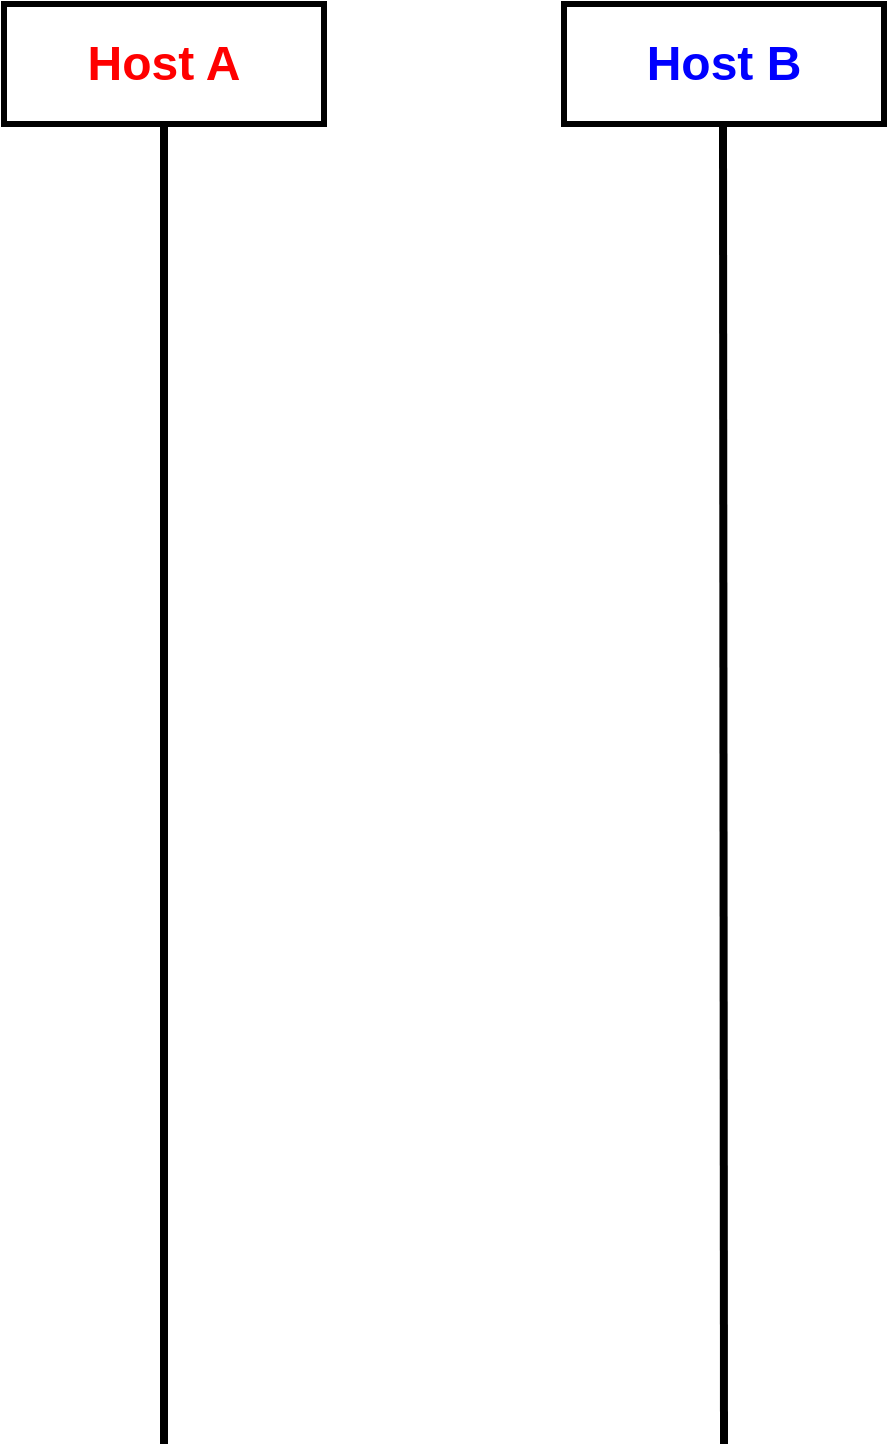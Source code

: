 <mxfile version="26.1.0" pages="9">
  <diagram name="00" id="b7Blpp15JL35rhQGbMmL">
    <mxGraphModel dx="1422" dy="793" grid="1" gridSize="10" guides="1" tooltips="1" connect="1" arrows="1" fold="1" page="1" pageScale="1" pageWidth="850" pageHeight="1100" math="0" shadow="0">
      <root>
        <mxCell id="FKBhkej1qIrzVRkvEmSb-0" />
        <mxCell id="FKBhkej1qIrzVRkvEmSb-1" parent="FKBhkej1qIrzVRkvEmSb-0" />
        <mxCell id="FKBhkej1qIrzVRkvEmSb-2" value="&lt;b style=&quot;color: rgb(255, 0, 0);&quot;&gt;&lt;font style=&quot;font-size: 24px;&quot;&gt;Host A&lt;/font&gt;&lt;/b&gt;" style="rounded=0;whiteSpace=wrap;html=1;strokeWidth=3;" vertex="1" parent="FKBhkej1qIrzVRkvEmSb-1">
          <mxGeometry x="40" y="40" width="160" height="60" as="geometry" />
        </mxCell>
        <mxCell id="FKBhkej1qIrzVRkvEmSb-3" value="&lt;b style=&quot;color: rgb(0, 0, 255);&quot;&gt;&lt;font style=&quot;font-size: 24px;&quot;&gt;Host B&lt;/font&gt;&lt;/b&gt;" style="rounded=0;whiteSpace=wrap;html=1;strokeWidth=3;" vertex="1" parent="FKBhkej1qIrzVRkvEmSb-1">
          <mxGeometry x="320" y="40" width="160" height="60" as="geometry" />
        </mxCell>
        <mxCell id="FKBhkej1qIrzVRkvEmSb-4" value="" style="endArrow=none;html=1;rounded=0;entryX=0.5;entryY=1;entryDx=0;entryDy=0;strokeWidth=4;" edge="1" parent="FKBhkej1qIrzVRkvEmSb-1" target="FKBhkej1qIrzVRkvEmSb-2">
          <mxGeometry width="50" height="50" relative="1" as="geometry">
            <mxPoint x="120" y="760" as="sourcePoint" />
            <mxPoint x="119.5" y="130" as="targetPoint" />
          </mxGeometry>
        </mxCell>
        <mxCell id="FKBhkej1qIrzVRkvEmSb-5" value="" style="endArrow=none;html=1;rounded=0;entryX=0.5;entryY=1;entryDx=0;entryDy=0;strokeWidth=4;" edge="1" parent="FKBhkej1qIrzVRkvEmSb-1">
          <mxGeometry width="50" height="50" relative="1" as="geometry">
            <mxPoint x="400" y="760" as="sourcePoint" />
            <mxPoint x="399.5" y="100" as="targetPoint" />
          </mxGeometry>
        </mxCell>
      </root>
    </mxGraphModel>
  </diagram>
  <diagram name="01" id="D6zu8-K9WmWBDDul8r1h">
    <mxGraphModel dx="1422" dy="793" grid="1" gridSize="10" guides="1" tooltips="1" connect="1" arrows="1" fold="1" page="1" pageScale="1" pageWidth="850" pageHeight="1100" math="0" shadow="0">
      <root>
        <mxCell id="KTInurb4M0lCrr4aZ4Kt-0" />
        <mxCell id="KTInurb4M0lCrr4aZ4Kt-1" parent="KTInurb4M0lCrr4aZ4Kt-0" />
        <mxCell id="KTInurb4M0lCrr4aZ4Kt-2" value="&lt;b style=&quot;color: rgb(255, 0, 0);&quot;&gt;&lt;font style=&quot;font-size: 24px;&quot;&gt;Host A&lt;/font&gt;&lt;/b&gt;" style="rounded=0;whiteSpace=wrap;html=1;strokeWidth=3;" vertex="1" parent="KTInurb4M0lCrr4aZ4Kt-1">
          <mxGeometry x="40" y="40" width="160" height="60" as="geometry" />
        </mxCell>
        <mxCell id="KTInurb4M0lCrr4aZ4Kt-3" value="&lt;b style=&quot;color: rgb(0, 0, 255);&quot;&gt;&lt;font style=&quot;font-size: 24px;&quot;&gt;Host B&lt;/font&gt;&lt;/b&gt;" style="rounded=0;whiteSpace=wrap;html=1;strokeWidth=3;" vertex="1" parent="KTInurb4M0lCrr4aZ4Kt-1">
          <mxGeometry x="320" y="40" width="160" height="60" as="geometry" />
        </mxCell>
        <mxCell id="KTInurb4M0lCrr4aZ4Kt-4" value="" style="endArrow=none;html=1;rounded=0;entryX=0.5;entryY=1;entryDx=0;entryDy=0;strokeWidth=4;" edge="1" parent="KTInurb4M0lCrr4aZ4Kt-1" target="KTInurb4M0lCrr4aZ4Kt-2">
          <mxGeometry width="50" height="50" relative="1" as="geometry">
            <mxPoint x="120" y="760" as="sourcePoint" />
            <mxPoint x="119.5" y="130" as="targetPoint" />
          </mxGeometry>
        </mxCell>
        <mxCell id="KTInurb4M0lCrr4aZ4Kt-5" value="" style="endArrow=none;html=1;rounded=0;entryX=0.5;entryY=1;entryDx=0;entryDy=0;strokeWidth=4;" edge="1" parent="KTInurb4M0lCrr4aZ4Kt-1">
          <mxGeometry width="50" height="50" relative="1" as="geometry">
            <mxPoint x="400" y="760" as="sourcePoint" />
            <mxPoint x="399.5" y="100" as="targetPoint" />
          </mxGeometry>
        </mxCell>
        <mxCell id="KTInurb4M0lCrr4aZ4Kt-6" value="" style="endArrow=classic;html=1;rounded=0;strokeWidth=2;" edge="1" parent="KTInurb4M0lCrr4aZ4Kt-1">
          <mxGeometry width="50" height="50" relative="1" as="geometry">
            <mxPoint x="120" y="140" as="sourcePoint" />
            <mxPoint x="400" y="180" as="targetPoint" />
          </mxGeometry>
        </mxCell>
        <mxCell id="KTInurb4M0lCrr4aZ4Kt-7" value="&lt;font style=&quot;font-size: 14px;&quot;&gt;&lt;b&gt;&lt;font&gt;SYN &lt;/font&gt;&lt;/b&gt;&lt;font&gt;(seq=A)&lt;/font&gt;&lt;font&gt;&lt;br&gt;&lt;/font&gt;&lt;/font&gt;" style="text;html=1;align=center;verticalAlign=middle;whiteSpace=wrap;rounded=0;rotation=8;" vertex="1" parent="KTInurb4M0lCrr4aZ4Kt-1">
          <mxGeometry x="200" y="130" width="140" height="30" as="geometry" />
        </mxCell>
      </root>
    </mxGraphModel>
  </diagram>
  <diagram name="02" id="lu4P0t6Svp-u6hxJzqUU">
    <mxGraphModel dx="1422" dy="793" grid="1" gridSize="10" guides="1" tooltips="1" connect="1" arrows="1" fold="1" page="1" pageScale="1" pageWidth="850" pageHeight="1100" math="0" shadow="0">
      <root>
        <mxCell id="vEB7vDUypUfogQzmT7L4-0" />
        <mxCell id="vEB7vDUypUfogQzmT7L4-1" parent="vEB7vDUypUfogQzmT7L4-0" />
        <mxCell id="vEB7vDUypUfogQzmT7L4-2" value="&lt;b style=&quot;color: rgb(255, 0, 0);&quot;&gt;&lt;font style=&quot;font-size: 24px;&quot;&gt;Host A&lt;/font&gt;&lt;/b&gt;" style="rounded=0;whiteSpace=wrap;html=1;strokeWidth=3;" vertex="1" parent="vEB7vDUypUfogQzmT7L4-1">
          <mxGeometry x="40" y="40" width="160" height="60" as="geometry" />
        </mxCell>
        <mxCell id="vEB7vDUypUfogQzmT7L4-3" value="&lt;b style=&quot;color: rgb(0, 0, 255);&quot;&gt;&lt;font style=&quot;font-size: 24px;&quot;&gt;Host B&lt;/font&gt;&lt;/b&gt;" style="rounded=0;whiteSpace=wrap;html=1;strokeWidth=3;" vertex="1" parent="vEB7vDUypUfogQzmT7L4-1">
          <mxGeometry x="320" y="40" width="160" height="60" as="geometry" />
        </mxCell>
        <mxCell id="vEB7vDUypUfogQzmT7L4-4" value="" style="endArrow=none;html=1;rounded=0;entryX=0.5;entryY=1;entryDx=0;entryDy=0;strokeWidth=4;" edge="1" parent="vEB7vDUypUfogQzmT7L4-1" target="vEB7vDUypUfogQzmT7L4-2">
          <mxGeometry width="50" height="50" relative="1" as="geometry">
            <mxPoint x="120" y="760" as="sourcePoint" />
            <mxPoint x="119.5" y="130" as="targetPoint" />
          </mxGeometry>
        </mxCell>
        <mxCell id="vEB7vDUypUfogQzmT7L4-5" value="" style="endArrow=none;html=1;rounded=0;entryX=0.5;entryY=1;entryDx=0;entryDy=0;strokeWidth=4;" edge="1" parent="vEB7vDUypUfogQzmT7L4-1">
          <mxGeometry width="50" height="50" relative="1" as="geometry">
            <mxPoint x="400" y="760" as="sourcePoint" />
            <mxPoint x="399.5" y="100" as="targetPoint" />
          </mxGeometry>
        </mxCell>
        <mxCell id="vEB7vDUypUfogQzmT7L4-6" value="" style="endArrow=classic;html=1;rounded=0;strokeWidth=2;" edge="1" parent="vEB7vDUypUfogQzmT7L4-1">
          <mxGeometry width="50" height="50" relative="1" as="geometry">
            <mxPoint x="120" y="140" as="sourcePoint" />
            <mxPoint x="400" y="180" as="targetPoint" />
          </mxGeometry>
        </mxCell>
        <mxCell id="vEB7vDUypUfogQzmT7L4-7" value="&lt;font style=&quot;font-size: 14px;&quot;&gt;&lt;b&gt;&lt;font&gt;SYN &lt;/font&gt;&lt;/b&gt;&lt;font&gt;(seq=A)&lt;/font&gt;&lt;font&gt;&lt;br&gt;&lt;/font&gt;&lt;/font&gt;" style="text;html=1;align=center;verticalAlign=middle;whiteSpace=wrap;rounded=0;rotation=8;" vertex="1" parent="vEB7vDUypUfogQzmT7L4-1">
          <mxGeometry x="200" y="130" width="140" height="30" as="geometry" />
        </mxCell>
        <mxCell id="vEB7vDUypUfogQzmT7L4-8" value="" style="endArrow=classic;html=1;rounded=0;strokeWidth=2;" edge="1" parent="vEB7vDUypUfogQzmT7L4-1">
          <mxGeometry width="50" height="50" relative="1" as="geometry">
            <mxPoint x="400" y="220" as="sourcePoint" />
            <mxPoint x="120" y="260" as="targetPoint" />
          </mxGeometry>
        </mxCell>
        <mxCell id="vEB7vDUypUfogQzmT7L4-9" value="&lt;font style=&quot;font-size: 14px;&quot;&gt;&lt;b&gt;&lt;font&gt;SYN, ACK &lt;/font&gt;&lt;/b&gt;&lt;font&gt;(seq=B, ack=(A+1))&lt;/font&gt;&lt;font&gt;&lt;br&gt;&lt;/font&gt;&lt;/font&gt;" style="text;html=1;align=center;verticalAlign=middle;whiteSpace=wrap;rounded=0;rotation=352;" vertex="1" parent="vEB7vDUypUfogQzmT7L4-1">
          <mxGeometry x="130" y="211.39" width="260" height="30" as="geometry" />
        </mxCell>
      </root>
    </mxGraphModel>
  </diagram>
  <diagram name="03" id="vMKU87SEh9xPmxwB9ivT">
    <mxGraphModel dx="1422" dy="793" grid="1" gridSize="10" guides="1" tooltips="1" connect="1" arrows="1" fold="1" page="1" pageScale="1" pageWidth="850" pageHeight="1100" math="0" shadow="0">
      <root>
        <mxCell id="Em6bZQbgdhDfGSCSz6FQ-0" />
        <mxCell id="Em6bZQbgdhDfGSCSz6FQ-1" parent="Em6bZQbgdhDfGSCSz6FQ-0" />
        <mxCell id="Em6bZQbgdhDfGSCSz6FQ-2" value="&lt;b style=&quot;color: rgb(255, 0, 0);&quot;&gt;&lt;font style=&quot;font-size: 24px;&quot;&gt;Host A&lt;/font&gt;&lt;/b&gt;" style="rounded=0;whiteSpace=wrap;html=1;strokeWidth=3;" vertex="1" parent="Em6bZQbgdhDfGSCSz6FQ-1">
          <mxGeometry x="40" y="40" width="160" height="60" as="geometry" />
        </mxCell>
        <mxCell id="Em6bZQbgdhDfGSCSz6FQ-3" value="&lt;b style=&quot;color: rgb(0, 0, 255);&quot;&gt;&lt;font style=&quot;font-size: 24px;&quot;&gt;Host B&lt;/font&gt;&lt;/b&gt;" style="rounded=0;whiteSpace=wrap;html=1;strokeWidth=3;" vertex="1" parent="Em6bZQbgdhDfGSCSz6FQ-1">
          <mxGeometry x="320" y="40" width="160" height="60" as="geometry" />
        </mxCell>
        <mxCell id="Em6bZQbgdhDfGSCSz6FQ-4" value="" style="endArrow=none;html=1;rounded=0;entryX=0.5;entryY=1;entryDx=0;entryDy=0;strokeWidth=4;" edge="1" parent="Em6bZQbgdhDfGSCSz6FQ-1" target="Em6bZQbgdhDfGSCSz6FQ-2">
          <mxGeometry width="50" height="50" relative="1" as="geometry">
            <mxPoint x="120" y="760" as="sourcePoint" />
            <mxPoint x="119.5" y="130" as="targetPoint" />
          </mxGeometry>
        </mxCell>
        <mxCell id="Em6bZQbgdhDfGSCSz6FQ-5" value="" style="endArrow=none;html=1;rounded=0;entryX=0.5;entryY=1;entryDx=0;entryDy=0;strokeWidth=4;" edge="1" parent="Em6bZQbgdhDfGSCSz6FQ-1">
          <mxGeometry width="50" height="50" relative="1" as="geometry">
            <mxPoint x="400" y="760" as="sourcePoint" />
            <mxPoint x="399.5" y="100" as="targetPoint" />
          </mxGeometry>
        </mxCell>
        <mxCell id="Em6bZQbgdhDfGSCSz6FQ-6" value="" style="endArrow=classic;html=1;rounded=0;strokeWidth=2;" edge="1" parent="Em6bZQbgdhDfGSCSz6FQ-1">
          <mxGeometry width="50" height="50" relative="1" as="geometry">
            <mxPoint x="120" y="140" as="sourcePoint" />
            <mxPoint x="400" y="180" as="targetPoint" />
          </mxGeometry>
        </mxCell>
        <mxCell id="Em6bZQbgdhDfGSCSz6FQ-7" value="&lt;font style=&quot;font-size: 14px;&quot;&gt;&lt;b&gt;&lt;font&gt;SYN &lt;/font&gt;&lt;/b&gt;&lt;font&gt;(seq=A)&lt;/font&gt;&lt;font&gt;&lt;br&gt;&lt;/font&gt;&lt;/font&gt;" style="text;html=1;align=center;verticalAlign=middle;whiteSpace=wrap;rounded=0;rotation=8;" vertex="1" parent="Em6bZQbgdhDfGSCSz6FQ-1">
          <mxGeometry x="200" y="130" width="140" height="30" as="geometry" />
        </mxCell>
        <mxCell id="Em6bZQbgdhDfGSCSz6FQ-8" value="" style="endArrow=classic;html=1;rounded=0;strokeWidth=2;" edge="1" parent="Em6bZQbgdhDfGSCSz6FQ-1">
          <mxGeometry width="50" height="50" relative="1" as="geometry">
            <mxPoint x="400" y="220" as="sourcePoint" />
            <mxPoint x="120" y="260" as="targetPoint" />
          </mxGeometry>
        </mxCell>
        <mxCell id="Em6bZQbgdhDfGSCSz6FQ-9" value="&lt;font style=&quot;font-size: 14px;&quot;&gt;&lt;b&gt;&lt;font&gt;SYN, ACK &lt;/font&gt;&lt;/b&gt;&lt;font&gt;(seq=B, ack=(A+1))&lt;/font&gt;&lt;font&gt;&lt;br&gt;&lt;/font&gt;&lt;/font&gt;" style="text;html=1;align=center;verticalAlign=middle;whiteSpace=wrap;rounded=0;rotation=352;" vertex="1" parent="Em6bZQbgdhDfGSCSz6FQ-1">
          <mxGeometry x="130" y="211.39" width="260" height="30" as="geometry" />
        </mxCell>
        <mxCell id="Em6bZQbgdhDfGSCSz6FQ-10" value="" style="endArrow=classic;html=1;rounded=0;strokeWidth=2;" edge="1" parent="Em6bZQbgdhDfGSCSz6FQ-1">
          <mxGeometry width="50" height="50" relative="1" as="geometry">
            <mxPoint x="120" y="300" as="sourcePoint" />
            <mxPoint x="400" y="340" as="targetPoint" />
          </mxGeometry>
        </mxCell>
        <mxCell id="Em6bZQbgdhDfGSCSz6FQ-11" value="&lt;font style=&quot;font-size: 14px;&quot;&gt;&lt;b&gt;&lt;font&gt;&lt;span style=&quot;white-space: pre;&quot;&gt;&#x9;&lt;/span&gt;ACK &lt;/font&gt;&lt;/b&gt;&lt;font&gt;(seq=(A+1), ack=(B+1))&lt;/font&gt;&lt;font&gt;&lt;br&gt;&lt;/font&gt;&lt;/font&gt;" style="text;html=1;align=center;verticalAlign=middle;whiteSpace=wrap;rounded=0;rotation=8;" vertex="1" parent="Em6bZQbgdhDfGSCSz6FQ-1">
          <mxGeometry x="100" y="290" width="280" height="30" as="geometry" />
        </mxCell>
      </root>
    </mxGraphModel>
  </diagram>
  <diagram name="04" id="INbOGQBrus4u_ZnkKydj">
    <mxGraphModel dx="1422" dy="793" grid="1" gridSize="10" guides="1" tooltips="1" connect="1" arrows="1" fold="1" page="1" pageScale="1" pageWidth="850" pageHeight="1100" math="0" shadow="0">
      <root>
        <mxCell id="8lMUxXcKS6vyn3MnpTYk-0" />
        <mxCell id="8lMUxXcKS6vyn3MnpTYk-1" parent="8lMUxXcKS6vyn3MnpTYk-0" />
        <mxCell id="8lMUxXcKS6vyn3MnpTYk-2" value="&lt;b style=&quot;color: rgb(255, 0, 0);&quot;&gt;&lt;font style=&quot;font-size: 24px;&quot;&gt;Host A&lt;/font&gt;&lt;/b&gt;" style="rounded=0;whiteSpace=wrap;html=1;strokeWidth=3;" vertex="1" parent="8lMUxXcKS6vyn3MnpTYk-1">
          <mxGeometry x="40" y="40" width="160" height="60" as="geometry" />
        </mxCell>
        <mxCell id="8lMUxXcKS6vyn3MnpTYk-3" value="&lt;b style=&quot;color: rgb(0, 0, 255);&quot;&gt;&lt;font style=&quot;font-size: 24px;&quot;&gt;Host B&lt;/font&gt;&lt;/b&gt;" style="rounded=0;whiteSpace=wrap;html=1;strokeWidth=3;" vertex="1" parent="8lMUxXcKS6vyn3MnpTYk-1">
          <mxGeometry x="320" y="40" width="160" height="60" as="geometry" />
        </mxCell>
        <mxCell id="8lMUxXcKS6vyn3MnpTYk-4" value="" style="endArrow=none;html=1;rounded=0;entryX=0.5;entryY=1;entryDx=0;entryDy=0;strokeWidth=4;" edge="1" parent="8lMUxXcKS6vyn3MnpTYk-1" target="8lMUxXcKS6vyn3MnpTYk-2">
          <mxGeometry width="50" height="50" relative="1" as="geometry">
            <mxPoint x="120" y="760" as="sourcePoint" />
            <mxPoint x="119.5" y="130" as="targetPoint" />
          </mxGeometry>
        </mxCell>
        <mxCell id="8lMUxXcKS6vyn3MnpTYk-5" value="" style="endArrow=none;html=1;rounded=0;entryX=0.5;entryY=1;entryDx=0;entryDy=0;strokeWidth=4;" edge="1" parent="8lMUxXcKS6vyn3MnpTYk-1">
          <mxGeometry width="50" height="50" relative="1" as="geometry">
            <mxPoint x="400" y="760" as="sourcePoint" />
            <mxPoint x="399.5" y="100" as="targetPoint" />
          </mxGeometry>
        </mxCell>
        <mxCell id="8lMUxXcKS6vyn3MnpTYk-6" value="" style="endArrow=classic;html=1;rounded=0;strokeWidth=2;" edge="1" parent="8lMUxXcKS6vyn3MnpTYk-1">
          <mxGeometry width="50" height="50" relative="1" as="geometry">
            <mxPoint x="120" y="140" as="sourcePoint" />
            <mxPoint x="400" y="180" as="targetPoint" />
          </mxGeometry>
        </mxCell>
        <mxCell id="8lMUxXcKS6vyn3MnpTYk-7" value="&lt;font style=&quot;font-size: 14px;&quot;&gt;&lt;b&gt;&lt;font&gt;SYN &lt;/font&gt;&lt;/b&gt;&lt;font&gt;(seq=A)&lt;/font&gt;&lt;font&gt;&lt;br&gt;&lt;/font&gt;&lt;/font&gt;" style="text;html=1;align=center;verticalAlign=middle;whiteSpace=wrap;rounded=0;rotation=8;" vertex="1" parent="8lMUxXcKS6vyn3MnpTYk-1">
          <mxGeometry x="200" y="130" width="140" height="30" as="geometry" />
        </mxCell>
        <mxCell id="8lMUxXcKS6vyn3MnpTYk-8" value="" style="endArrow=classic;html=1;rounded=0;strokeWidth=2;" edge="1" parent="8lMUxXcKS6vyn3MnpTYk-1">
          <mxGeometry width="50" height="50" relative="1" as="geometry">
            <mxPoint x="400" y="220" as="sourcePoint" />
            <mxPoint x="120" y="260" as="targetPoint" />
          </mxGeometry>
        </mxCell>
        <mxCell id="8lMUxXcKS6vyn3MnpTYk-9" value="&lt;font style=&quot;font-size: 14px;&quot;&gt;&lt;b&gt;&lt;font&gt;SYN, ACK &lt;/font&gt;&lt;/b&gt;&lt;font&gt;(seq=B, ack=(A+1))&lt;/font&gt;&lt;font&gt;&lt;br&gt;&lt;/font&gt;&lt;/font&gt;" style="text;html=1;align=center;verticalAlign=middle;whiteSpace=wrap;rounded=0;rotation=352;" vertex="1" parent="8lMUxXcKS6vyn3MnpTYk-1">
          <mxGeometry x="130" y="211.39" width="260" height="30" as="geometry" />
        </mxCell>
        <mxCell id="8lMUxXcKS6vyn3MnpTYk-10" value="" style="endArrow=classic;html=1;rounded=0;strokeWidth=2;" edge="1" parent="8lMUxXcKS6vyn3MnpTYk-1">
          <mxGeometry width="50" height="50" relative="1" as="geometry">
            <mxPoint x="120" y="300" as="sourcePoint" />
            <mxPoint x="400" y="340" as="targetPoint" />
          </mxGeometry>
        </mxCell>
        <mxCell id="8lMUxXcKS6vyn3MnpTYk-11" value="&lt;font style=&quot;font-size: 14px;&quot;&gt;&lt;b&gt;&lt;font&gt;&lt;span style=&quot;white-space: pre;&quot;&gt;&#x9;&lt;/span&gt;ACK &lt;/font&gt;&lt;/b&gt;&lt;font&gt;(seq=(A+1), ack=(B+1))&lt;/font&gt;&lt;font&gt;&lt;br&gt;&lt;/font&gt;&lt;/font&gt;" style="text;html=1;align=center;verticalAlign=middle;whiteSpace=wrap;rounded=0;rotation=8;" vertex="1" parent="8lMUxXcKS6vyn3MnpTYk-1">
          <mxGeometry x="100" y="290" width="280" height="30" as="geometry" />
        </mxCell>
        <mxCell id="8lMUxXcKS6vyn3MnpTYk-12" value="" style="endArrow=classic;html=1;rounded=0;strokeWidth=2;" edge="1" parent="8lMUxXcKS6vyn3MnpTYk-1">
          <mxGeometry width="50" height="50" relative="1" as="geometry">
            <mxPoint x="120" y="360" as="sourcePoint" />
            <mxPoint x="400" y="400" as="targetPoint" />
          </mxGeometry>
        </mxCell>
        <mxCell id="8lMUxXcKS6vyn3MnpTYk-13" value="&lt;font style=&quot;font-size: 14px;&quot;&gt;&lt;b&gt;&lt;font&gt;PSH, ACK &lt;/font&gt;&lt;/b&gt;&lt;font&gt;(seq=(A+1), ack=(B+1))&lt;/font&gt;&lt;font&gt;&lt;br&gt;&lt;/font&gt;&lt;/font&gt;" style="text;html=1;align=center;verticalAlign=middle;whiteSpace=wrap;rounded=0;rotation=8;" vertex="1" parent="8lMUxXcKS6vyn3MnpTYk-1">
          <mxGeometry x="120" y="350" width="280" height="30" as="geometry" />
        </mxCell>
        <mxCell id="8lMUxXcKS6vyn3MnpTYk-14" value="&lt;pre&gt;&lt;font style=&quot;font-size: 13px;&quot;&gt;&lt;font style=&quot;font-size: 14px;&quot;&gt;&lt;b&gt;&quot;Hello, world!&quot;&lt;/b&gt;&lt;/font&gt;&lt;br&gt;&lt;/font&gt;&lt;/pre&gt;" style="text;html=1;align=center;verticalAlign=middle;whiteSpace=wrap;rounded=0;rotation=8;" vertex="1" parent="8lMUxXcKS6vyn3MnpTYk-1">
          <mxGeometry x="120" y="380" width="280" height="30" as="geometry" />
        </mxCell>
      </root>
    </mxGraphModel>
  </diagram>
  <diagram name="05" id="42fUgdTPbidUkYaqAAr2">
    <mxGraphModel dx="1422" dy="793" grid="1" gridSize="10" guides="1" tooltips="1" connect="1" arrows="1" fold="1" page="1" pageScale="1" pageWidth="850" pageHeight="1100" math="0" shadow="0">
      <root>
        <mxCell id="aN9ctppF6m2_FAgc-hXI-0" />
        <mxCell id="aN9ctppF6m2_FAgc-hXI-1" parent="aN9ctppF6m2_FAgc-hXI-0" />
        <mxCell id="aN9ctppF6m2_FAgc-hXI-2" value="&lt;b style=&quot;color: rgb(255, 0, 0);&quot;&gt;&lt;font style=&quot;font-size: 24px;&quot;&gt;Host A&lt;/font&gt;&lt;/b&gt;" style="rounded=0;whiteSpace=wrap;html=1;strokeWidth=3;" vertex="1" parent="aN9ctppF6m2_FAgc-hXI-1">
          <mxGeometry x="40" y="40" width="160" height="60" as="geometry" />
        </mxCell>
        <mxCell id="aN9ctppF6m2_FAgc-hXI-3" value="&lt;b style=&quot;color: rgb(0, 0, 255);&quot;&gt;&lt;font style=&quot;font-size: 24px;&quot;&gt;Host B&lt;/font&gt;&lt;/b&gt;" style="rounded=0;whiteSpace=wrap;html=1;strokeWidth=3;" vertex="1" parent="aN9ctppF6m2_FAgc-hXI-1">
          <mxGeometry x="320" y="40" width="160" height="60" as="geometry" />
        </mxCell>
        <mxCell id="aN9ctppF6m2_FAgc-hXI-4" value="" style="endArrow=none;html=1;rounded=0;entryX=0.5;entryY=1;entryDx=0;entryDy=0;strokeWidth=4;" edge="1" parent="aN9ctppF6m2_FAgc-hXI-1" target="aN9ctppF6m2_FAgc-hXI-2">
          <mxGeometry width="50" height="50" relative="1" as="geometry">
            <mxPoint x="120" y="760" as="sourcePoint" />
            <mxPoint x="119.5" y="130" as="targetPoint" />
          </mxGeometry>
        </mxCell>
        <mxCell id="aN9ctppF6m2_FAgc-hXI-5" value="" style="endArrow=none;html=1;rounded=0;entryX=0.5;entryY=1;entryDx=0;entryDy=0;strokeWidth=4;" edge="1" parent="aN9ctppF6m2_FAgc-hXI-1">
          <mxGeometry width="50" height="50" relative="1" as="geometry">
            <mxPoint x="400" y="760" as="sourcePoint" />
            <mxPoint x="399.5" y="100" as="targetPoint" />
          </mxGeometry>
        </mxCell>
        <mxCell id="aN9ctppF6m2_FAgc-hXI-6" value="" style="endArrow=classic;html=1;rounded=0;strokeWidth=2;" edge="1" parent="aN9ctppF6m2_FAgc-hXI-1">
          <mxGeometry width="50" height="50" relative="1" as="geometry">
            <mxPoint x="120" y="140" as="sourcePoint" />
            <mxPoint x="400" y="180" as="targetPoint" />
          </mxGeometry>
        </mxCell>
        <mxCell id="aN9ctppF6m2_FAgc-hXI-7" value="&lt;font style=&quot;font-size: 14px;&quot;&gt;&lt;b&gt;&lt;font&gt;SYN &lt;/font&gt;&lt;/b&gt;&lt;font&gt;(seq=A)&lt;/font&gt;&lt;font&gt;&lt;br&gt;&lt;/font&gt;&lt;/font&gt;" style="text;html=1;align=center;verticalAlign=middle;whiteSpace=wrap;rounded=0;rotation=8;" vertex="1" parent="aN9ctppF6m2_FAgc-hXI-1">
          <mxGeometry x="200" y="130" width="140" height="30" as="geometry" />
        </mxCell>
        <mxCell id="aN9ctppF6m2_FAgc-hXI-8" value="" style="endArrow=classic;html=1;rounded=0;strokeWidth=2;" edge="1" parent="aN9ctppF6m2_FAgc-hXI-1">
          <mxGeometry width="50" height="50" relative="1" as="geometry">
            <mxPoint x="400" y="220" as="sourcePoint" />
            <mxPoint x="120" y="260" as="targetPoint" />
          </mxGeometry>
        </mxCell>
        <mxCell id="aN9ctppF6m2_FAgc-hXI-9" value="&lt;font style=&quot;font-size: 14px;&quot;&gt;&lt;b&gt;&lt;font&gt;SYN, ACK &lt;/font&gt;&lt;/b&gt;&lt;font&gt;(seq=B, ack=(A+1))&lt;/font&gt;&lt;font&gt;&lt;br&gt;&lt;/font&gt;&lt;/font&gt;" style="text;html=1;align=center;verticalAlign=middle;whiteSpace=wrap;rounded=0;rotation=352;" vertex="1" parent="aN9ctppF6m2_FAgc-hXI-1">
          <mxGeometry x="130" y="211.39" width="260" height="30" as="geometry" />
        </mxCell>
        <mxCell id="aN9ctppF6m2_FAgc-hXI-10" value="" style="endArrow=classic;html=1;rounded=0;strokeWidth=2;" edge="1" parent="aN9ctppF6m2_FAgc-hXI-1">
          <mxGeometry width="50" height="50" relative="1" as="geometry">
            <mxPoint x="120" y="300" as="sourcePoint" />
            <mxPoint x="400" y="340" as="targetPoint" />
          </mxGeometry>
        </mxCell>
        <mxCell id="aN9ctppF6m2_FAgc-hXI-11" value="&lt;font style=&quot;font-size: 14px;&quot;&gt;&lt;b&gt;&lt;font&gt;&lt;span style=&quot;white-space: pre;&quot;&gt;&#x9;&lt;/span&gt;ACK &lt;/font&gt;&lt;/b&gt;&lt;font&gt;(seq=(A+1), ack=(B+1))&lt;/font&gt;&lt;font&gt;&lt;br&gt;&lt;/font&gt;&lt;/font&gt;" style="text;html=1;align=center;verticalAlign=middle;whiteSpace=wrap;rounded=0;rotation=8;" vertex="1" parent="aN9ctppF6m2_FAgc-hXI-1">
          <mxGeometry x="100" y="290" width="280" height="30" as="geometry" />
        </mxCell>
        <mxCell id="aN9ctppF6m2_FAgc-hXI-12" value="" style="endArrow=classic;html=1;rounded=0;strokeWidth=2;" edge="1" parent="aN9ctppF6m2_FAgc-hXI-1">
          <mxGeometry width="50" height="50" relative="1" as="geometry">
            <mxPoint x="120" y="360" as="sourcePoint" />
            <mxPoint x="400" y="400" as="targetPoint" />
          </mxGeometry>
        </mxCell>
        <mxCell id="aN9ctppF6m2_FAgc-hXI-13" value="&lt;font style=&quot;font-size: 14px;&quot;&gt;&lt;b&gt;&lt;font&gt;PSH, ACK &lt;/font&gt;&lt;/b&gt;&lt;font&gt;(seq=(A+1), ack=(B+1))&lt;/font&gt;&lt;font&gt;&lt;br&gt;&lt;/font&gt;&lt;/font&gt;" style="text;html=1;align=center;verticalAlign=middle;whiteSpace=wrap;rounded=0;rotation=8;" vertex="1" parent="aN9ctppF6m2_FAgc-hXI-1">
          <mxGeometry x="120" y="350" width="280" height="30" as="geometry" />
        </mxCell>
        <mxCell id="aN9ctppF6m2_FAgc-hXI-14" value="&lt;pre&gt;&lt;font style=&quot;font-size: 13px;&quot;&gt;&lt;font style=&quot;font-size: 14px;&quot;&gt;&lt;b&gt;&quot;Hello, world!&quot;&lt;/b&gt;&lt;/font&gt;&lt;br&gt;&lt;/font&gt;&lt;/pre&gt;" style="text;html=1;align=center;verticalAlign=middle;whiteSpace=wrap;rounded=0;rotation=8;" vertex="1" parent="aN9ctppF6m2_FAgc-hXI-1">
          <mxGeometry x="120" y="380" width="280" height="30" as="geometry" />
        </mxCell>
        <mxCell id="aN9ctppF6m2_FAgc-hXI-15" value="" style="endArrow=classic;html=1;rounded=0;strokeWidth=2;" edge="1" parent="aN9ctppF6m2_FAgc-hXI-1">
          <mxGeometry width="50" height="50" relative="1" as="geometry">
            <mxPoint x="400" y="450" as="sourcePoint" />
            <mxPoint x="120" y="490" as="targetPoint" />
          </mxGeometry>
        </mxCell>
        <mxCell id="aN9ctppF6m2_FAgc-hXI-16" value="&lt;font style=&quot;font-size: 14px;&quot;&gt;&lt;b&gt;&lt;font&gt;ACK &lt;/font&gt;&lt;/b&gt;&lt;font&gt;(seq=(B+1), ack=(A+14))&lt;/font&gt;&lt;font&gt;&lt;br&gt;&lt;/font&gt;&lt;/font&gt;" style="text;html=1;align=center;verticalAlign=middle;whiteSpace=wrap;rounded=0;rotation=352;" vertex="1" parent="aN9ctppF6m2_FAgc-hXI-1">
          <mxGeometry x="130" y="440" width="260" height="30" as="geometry" />
        </mxCell>
      </root>
    </mxGraphModel>
  </diagram>
  <diagram name="06" id="Tsc_SkGFLkxIkQJV65UK">
    <mxGraphModel dx="1422" dy="793" grid="1" gridSize="10" guides="1" tooltips="1" connect="1" arrows="1" fold="1" page="1" pageScale="1" pageWidth="850" pageHeight="1100" math="0" shadow="0">
      <root>
        <mxCell id="aUb21tPujPERZvroZZyi-0" />
        <mxCell id="aUb21tPujPERZvroZZyi-1" parent="aUb21tPujPERZvroZZyi-0" />
        <mxCell id="aUb21tPujPERZvroZZyi-2" value="&lt;b style=&quot;color: rgb(255, 0, 0);&quot;&gt;&lt;font style=&quot;font-size: 24px;&quot;&gt;Host A&lt;/font&gt;&lt;/b&gt;" style="rounded=0;whiteSpace=wrap;html=1;strokeWidth=3;" vertex="1" parent="aUb21tPujPERZvroZZyi-1">
          <mxGeometry x="40" y="40" width="160" height="60" as="geometry" />
        </mxCell>
        <mxCell id="aUb21tPujPERZvroZZyi-3" value="&lt;b style=&quot;color: rgb(0, 0, 255);&quot;&gt;&lt;font style=&quot;font-size: 24px;&quot;&gt;Host B&lt;/font&gt;&lt;/b&gt;" style="rounded=0;whiteSpace=wrap;html=1;strokeWidth=3;" vertex="1" parent="aUb21tPujPERZvroZZyi-1">
          <mxGeometry x="320" y="40" width="160" height="60" as="geometry" />
        </mxCell>
        <mxCell id="aUb21tPujPERZvroZZyi-4" value="" style="endArrow=none;html=1;rounded=0;entryX=0.5;entryY=1;entryDx=0;entryDy=0;strokeWidth=4;" edge="1" parent="aUb21tPujPERZvroZZyi-1" target="aUb21tPujPERZvroZZyi-2">
          <mxGeometry width="50" height="50" relative="1" as="geometry">
            <mxPoint x="120" y="760" as="sourcePoint" />
            <mxPoint x="119.5" y="130" as="targetPoint" />
          </mxGeometry>
        </mxCell>
        <mxCell id="aUb21tPujPERZvroZZyi-5" value="" style="endArrow=none;html=1;rounded=0;entryX=0.5;entryY=1;entryDx=0;entryDy=0;strokeWidth=4;" edge="1" parent="aUb21tPujPERZvroZZyi-1">
          <mxGeometry width="50" height="50" relative="1" as="geometry">
            <mxPoint x="400" y="760" as="sourcePoint" />
            <mxPoint x="399.5" y="100" as="targetPoint" />
          </mxGeometry>
        </mxCell>
        <mxCell id="aUb21tPujPERZvroZZyi-6" value="" style="endArrow=classic;html=1;rounded=0;strokeWidth=2;" edge="1" parent="aUb21tPujPERZvroZZyi-1">
          <mxGeometry width="50" height="50" relative="1" as="geometry">
            <mxPoint x="120" y="140" as="sourcePoint" />
            <mxPoint x="400" y="180" as="targetPoint" />
          </mxGeometry>
        </mxCell>
        <mxCell id="aUb21tPujPERZvroZZyi-7" value="&lt;font style=&quot;font-size: 14px;&quot;&gt;&lt;b&gt;&lt;font&gt;SYN &lt;/font&gt;&lt;/b&gt;&lt;font&gt;(seq=A)&lt;/font&gt;&lt;font&gt;&lt;br&gt;&lt;/font&gt;&lt;/font&gt;" style="text;html=1;align=center;verticalAlign=middle;whiteSpace=wrap;rounded=0;rotation=8;" vertex="1" parent="aUb21tPujPERZvroZZyi-1">
          <mxGeometry x="200" y="130" width="140" height="30" as="geometry" />
        </mxCell>
        <mxCell id="aUb21tPujPERZvroZZyi-8" value="" style="endArrow=classic;html=1;rounded=0;strokeWidth=2;" edge="1" parent="aUb21tPujPERZvroZZyi-1">
          <mxGeometry width="50" height="50" relative="1" as="geometry">
            <mxPoint x="400" y="220" as="sourcePoint" />
            <mxPoint x="120" y="260" as="targetPoint" />
          </mxGeometry>
        </mxCell>
        <mxCell id="aUb21tPujPERZvroZZyi-9" value="&lt;font style=&quot;font-size: 14px;&quot;&gt;&lt;b&gt;&lt;font&gt;SYN, ACK &lt;/font&gt;&lt;/b&gt;&lt;font&gt;(seq=B, ack=(A+1))&lt;/font&gt;&lt;font&gt;&lt;br&gt;&lt;/font&gt;&lt;/font&gt;" style="text;html=1;align=center;verticalAlign=middle;whiteSpace=wrap;rounded=0;rotation=352;" vertex="1" parent="aUb21tPujPERZvroZZyi-1">
          <mxGeometry x="130" y="211.39" width="260" height="30" as="geometry" />
        </mxCell>
        <mxCell id="aUb21tPujPERZvroZZyi-10" value="" style="endArrow=classic;html=1;rounded=0;strokeWidth=2;" edge="1" parent="aUb21tPujPERZvroZZyi-1">
          <mxGeometry width="50" height="50" relative="1" as="geometry">
            <mxPoint x="120" y="300" as="sourcePoint" />
            <mxPoint x="400" y="340" as="targetPoint" />
          </mxGeometry>
        </mxCell>
        <mxCell id="aUb21tPujPERZvroZZyi-11" value="&lt;font style=&quot;font-size: 14px;&quot;&gt;&lt;b&gt;&lt;font&gt;&lt;span style=&quot;white-space: pre;&quot;&gt;&#x9;&lt;/span&gt;ACK &lt;/font&gt;&lt;/b&gt;&lt;font&gt;(seq=(A+1), ack=(B+1))&lt;/font&gt;&lt;font&gt;&lt;br&gt;&lt;/font&gt;&lt;/font&gt;" style="text;html=1;align=center;verticalAlign=middle;whiteSpace=wrap;rounded=0;rotation=8;" vertex="1" parent="aUb21tPujPERZvroZZyi-1">
          <mxGeometry x="100" y="290" width="280" height="30" as="geometry" />
        </mxCell>
        <mxCell id="aUb21tPujPERZvroZZyi-12" value="" style="endArrow=classic;html=1;rounded=0;strokeWidth=2;" edge="1" parent="aUb21tPujPERZvroZZyi-1">
          <mxGeometry width="50" height="50" relative="1" as="geometry">
            <mxPoint x="120" y="360" as="sourcePoint" />
            <mxPoint x="400" y="400" as="targetPoint" />
          </mxGeometry>
        </mxCell>
        <mxCell id="aUb21tPujPERZvroZZyi-13" value="&lt;font style=&quot;font-size: 14px;&quot;&gt;&lt;b&gt;&lt;font&gt;PSH, ACK &lt;/font&gt;&lt;/b&gt;&lt;font&gt;(seq=(A+1), ack=(B+1))&lt;/font&gt;&lt;font&gt;&lt;br&gt;&lt;/font&gt;&lt;/font&gt;" style="text;html=1;align=center;verticalAlign=middle;whiteSpace=wrap;rounded=0;rotation=8;" vertex="1" parent="aUb21tPujPERZvroZZyi-1">
          <mxGeometry x="120" y="350" width="280" height="30" as="geometry" />
        </mxCell>
        <mxCell id="aUb21tPujPERZvroZZyi-14" value="&lt;pre&gt;&lt;font style=&quot;font-size: 13px;&quot;&gt;&lt;font style=&quot;font-size: 14px;&quot;&gt;&lt;b&gt;&quot;Hello, world!&quot;&lt;/b&gt;&lt;/font&gt;&lt;br&gt;&lt;/font&gt;&lt;/pre&gt;" style="text;html=1;align=center;verticalAlign=middle;whiteSpace=wrap;rounded=0;rotation=8;" vertex="1" parent="aUb21tPujPERZvroZZyi-1">
          <mxGeometry x="120" y="380" width="280" height="30" as="geometry" />
        </mxCell>
        <mxCell id="aUb21tPujPERZvroZZyi-15" value="" style="endArrow=classic;html=1;rounded=0;strokeWidth=2;" edge="1" parent="aUb21tPujPERZvroZZyi-1">
          <mxGeometry width="50" height="50" relative="1" as="geometry">
            <mxPoint x="400" y="450" as="sourcePoint" />
            <mxPoint x="120" y="490" as="targetPoint" />
          </mxGeometry>
        </mxCell>
        <mxCell id="aUb21tPujPERZvroZZyi-16" value="&lt;font style=&quot;font-size: 14px;&quot;&gt;&lt;b&gt;&lt;font&gt;ACK &lt;/font&gt;&lt;/b&gt;&lt;font&gt;(seq=(B+1), ack=(A+14))&lt;/font&gt;&lt;font&gt;&lt;br&gt;&lt;/font&gt;&lt;/font&gt;" style="text;html=1;align=center;verticalAlign=middle;whiteSpace=wrap;rounded=0;rotation=352;" vertex="1" parent="aUb21tPujPERZvroZZyi-1">
          <mxGeometry x="130" y="440" width="260" height="30" as="geometry" />
        </mxCell>
        <mxCell id="aUb21tPujPERZvroZZyi-17" value="" style="endArrow=classic;html=1;rounded=0;strokeWidth=2;" edge="1" parent="aUb21tPujPERZvroZZyi-1">
          <mxGeometry width="50" height="50" relative="1" as="geometry">
            <mxPoint x="120" y="510" as="sourcePoint" />
            <mxPoint x="400" y="550" as="targetPoint" />
          </mxGeometry>
        </mxCell>
        <mxCell id="aUb21tPujPERZvroZZyi-18" value="&lt;font style=&quot;font-size: 14px;&quot;&gt;&lt;b&gt;&lt;font&gt;FIN, ACK &lt;/font&gt;&lt;/b&gt;&lt;font&gt;(seq=(A+14), ack=(B+1))&lt;/font&gt;&lt;font&gt;&lt;br&gt;&lt;/font&gt;&lt;/font&gt;" style="text;html=1;align=center;verticalAlign=middle;whiteSpace=wrap;rounded=0;rotation=8;" vertex="1" parent="aUb21tPujPERZvroZZyi-1">
          <mxGeometry x="122" y="504" width="280" height="30" as="geometry" />
        </mxCell>
      </root>
    </mxGraphModel>
  </diagram>
  <diagram name="07" id="pVHIWT4xqsT67ZEiRH1H">
    <mxGraphModel dx="1422" dy="793" grid="1" gridSize="10" guides="1" tooltips="1" connect="1" arrows="1" fold="1" page="1" pageScale="1" pageWidth="850" pageHeight="1100" math="0" shadow="0">
      <root>
        <mxCell id="mxlmROPgfrSNPMYzxEEb-0" />
        <mxCell id="mxlmROPgfrSNPMYzxEEb-1" parent="mxlmROPgfrSNPMYzxEEb-0" />
        <mxCell id="mxlmROPgfrSNPMYzxEEb-2" value="&lt;b style=&quot;color: rgb(255, 0, 0);&quot;&gt;&lt;font style=&quot;font-size: 24px;&quot;&gt;Host A&lt;/font&gt;&lt;/b&gt;" style="rounded=0;whiteSpace=wrap;html=1;strokeWidth=3;" vertex="1" parent="mxlmROPgfrSNPMYzxEEb-1">
          <mxGeometry x="40" y="40" width="160" height="60" as="geometry" />
        </mxCell>
        <mxCell id="mxlmROPgfrSNPMYzxEEb-3" value="&lt;b style=&quot;color: rgb(0, 0, 255);&quot;&gt;&lt;font style=&quot;font-size: 24px;&quot;&gt;Host B&lt;/font&gt;&lt;/b&gt;" style="rounded=0;whiteSpace=wrap;html=1;strokeWidth=3;" vertex="1" parent="mxlmROPgfrSNPMYzxEEb-1">
          <mxGeometry x="320" y="40" width="160" height="60" as="geometry" />
        </mxCell>
        <mxCell id="mxlmROPgfrSNPMYzxEEb-4" value="" style="endArrow=none;html=1;rounded=0;entryX=0.5;entryY=1;entryDx=0;entryDy=0;strokeWidth=4;" edge="1" parent="mxlmROPgfrSNPMYzxEEb-1" target="mxlmROPgfrSNPMYzxEEb-2">
          <mxGeometry width="50" height="50" relative="1" as="geometry">
            <mxPoint x="120" y="760" as="sourcePoint" />
            <mxPoint x="119.5" y="130" as="targetPoint" />
          </mxGeometry>
        </mxCell>
        <mxCell id="mxlmROPgfrSNPMYzxEEb-5" value="" style="endArrow=none;html=1;rounded=0;entryX=0.5;entryY=1;entryDx=0;entryDy=0;strokeWidth=4;" edge="1" parent="mxlmROPgfrSNPMYzxEEb-1">
          <mxGeometry width="50" height="50" relative="1" as="geometry">
            <mxPoint x="400" y="760" as="sourcePoint" />
            <mxPoint x="399.5" y="100" as="targetPoint" />
          </mxGeometry>
        </mxCell>
        <mxCell id="mxlmROPgfrSNPMYzxEEb-6" value="" style="endArrow=classic;html=1;rounded=0;strokeWidth=2;" edge="1" parent="mxlmROPgfrSNPMYzxEEb-1">
          <mxGeometry width="50" height="50" relative="1" as="geometry">
            <mxPoint x="120" y="140" as="sourcePoint" />
            <mxPoint x="400" y="180" as="targetPoint" />
          </mxGeometry>
        </mxCell>
        <mxCell id="mxlmROPgfrSNPMYzxEEb-7" value="&lt;font style=&quot;font-size: 14px;&quot;&gt;&lt;b&gt;&lt;font&gt;SYN &lt;/font&gt;&lt;/b&gt;&lt;font&gt;(seq=A)&lt;/font&gt;&lt;font&gt;&lt;br&gt;&lt;/font&gt;&lt;/font&gt;" style="text;html=1;align=center;verticalAlign=middle;whiteSpace=wrap;rounded=0;rotation=8;" vertex="1" parent="mxlmROPgfrSNPMYzxEEb-1">
          <mxGeometry x="200" y="130" width="140" height="30" as="geometry" />
        </mxCell>
        <mxCell id="mxlmROPgfrSNPMYzxEEb-8" value="" style="endArrow=classic;html=1;rounded=0;strokeWidth=2;" edge="1" parent="mxlmROPgfrSNPMYzxEEb-1">
          <mxGeometry width="50" height="50" relative="1" as="geometry">
            <mxPoint x="400" y="220" as="sourcePoint" />
            <mxPoint x="120" y="260" as="targetPoint" />
          </mxGeometry>
        </mxCell>
        <mxCell id="mxlmROPgfrSNPMYzxEEb-9" value="&lt;font style=&quot;font-size: 14px;&quot;&gt;&lt;b&gt;&lt;font&gt;SYN, ACK &lt;/font&gt;&lt;/b&gt;&lt;font&gt;(seq=B, ack=(A+1))&lt;/font&gt;&lt;font&gt;&lt;br&gt;&lt;/font&gt;&lt;/font&gt;" style="text;html=1;align=center;verticalAlign=middle;whiteSpace=wrap;rounded=0;rotation=352;" vertex="1" parent="mxlmROPgfrSNPMYzxEEb-1">
          <mxGeometry x="130" y="211.39" width="260" height="30" as="geometry" />
        </mxCell>
        <mxCell id="mxlmROPgfrSNPMYzxEEb-10" value="" style="endArrow=classic;html=1;rounded=0;strokeWidth=2;" edge="1" parent="mxlmROPgfrSNPMYzxEEb-1">
          <mxGeometry width="50" height="50" relative="1" as="geometry">
            <mxPoint x="120" y="300" as="sourcePoint" />
            <mxPoint x="400" y="340" as="targetPoint" />
          </mxGeometry>
        </mxCell>
        <mxCell id="mxlmROPgfrSNPMYzxEEb-11" value="&lt;font style=&quot;font-size: 14px;&quot;&gt;&lt;b&gt;&lt;font&gt;&lt;span style=&quot;white-space: pre;&quot;&gt;&#x9;&lt;/span&gt;ACK &lt;/font&gt;&lt;/b&gt;&lt;font&gt;(seq=(A+1), ack=(B+1))&lt;/font&gt;&lt;font&gt;&lt;br&gt;&lt;/font&gt;&lt;/font&gt;" style="text;html=1;align=center;verticalAlign=middle;whiteSpace=wrap;rounded=0;rotation=8;" vertex="1" parent="mxlmROPgfrSNPMYzxEEb-1">
          <mxGeometry x="100" y="290" width="280" height="30" as="geometry" />
        </mxCell>
        <mxCell id="mxlmROPgfrSNPMYzxEEb-12" value="" style="endArrow=classic;html=1;rounded=0;strokeWidth=2;" edge="1" parent="mxlmROPgfrSNPMYzxEEb-1">
          <mxGeometry width="50" height="50" relative="1" as="geometry">
            <mxPoint x="120" y="360" as="sourcePoint" />
            <mxPoint x="400" y="400" as="targetPoint" />
          </mxGeometry>
        </mxCell>
        <mxCell id="mxlmROPgfrSNPMYzxEEb-13" value="&lt;font style=&quot;font-size: 14px;&quot;&gt;&lt;b&gt;&lt;font&gt;PSH, ACK &lt;/font&gt;&lt;/b&gt;&lt;font&gt;(seq=(A+1), ack=(B+1))&lt;/font&gt;&lt;font&gt;&lt;br&gt;&lt;/font&gt;&lt;/font&gt;" style="text;html=1;align=center;verticalAlign=middle;whiteSpace=wrap;rounded=0;rotation=8;" vertex="1" parent="mxlmROPgfrSNPMYzxEEb-1">
          <mxGeometry x="120" y="350" width="280" height="30" as="geometry" />
        </mxCell>
        <mxCell id="mxlmROPgfrSNPMYzxEEb-14" value="&lt;pre&gt;&lt;font style=&quot;font-size: 13px;&quot;&gt;&lt;font style=&quot;font-size: 14px;&quot;&gt;&lt;b&gt;&quot;Hello, world!&quot;&lt;/b&gt;&lt;/font&gt;&lt;br&gt;&lt;/font&gt;&lt;/pre&gt;" style="text;html=1;align=center;verticalAlign=middle;whiteSpace=wrap;rounded=0;rotation=8;" vertex="1" parent="mxlmROPgfrSNPMYzxEEb-1">
          <mxGeometry x="120" y="380" width="280" height="30" as="geometry" />
        </mxCell>
        <mxCell id="mxlmROPgfrSNPMYzxEEb-15" value="" style="endArrow=classic;html=1;rounded=0;strokeWidth=2;" edge="1" parent="mxlmROPgfrSNPMYzxEEb-1">
          <mxGeometry width="50" height="50" relative="1" as="geometry">
            <mxPoint x="400" y="450" as="sourcePoint" />
            <mxPoint x="120" y="490" as="targetPoint" />
          </mxGeometry>
        </mxCell>
        <mxCell id="mxlmROPgfrSNPMYzxEEb-16" value="&lt;font style=&quot;font-size: 14px;&quot;&gt;&lt;b&gt;&lt;font&gt;ACK &lt;/font&gt;&lt;/b&gt;&lt;font&gt;(seq=(B+1), ack=(A+14))&lt;/font&gt;&lt;font&gt;&lt;br&gt;&lt;/font&gt;&lt;/font&gt;" style="text;html=1;align=center;verticalAlign=middle;whiteSpace=wrap;rounded=0;rotation=352;" vertex="1" parent="mxlmROPgfrSNPMYzxEEb-1">
          <mxGeometry x="130" y="440" width="260" height="30" as="geometry" />
        </mxCell>
        <mxCell id="mxlmROPgfrSNPMYzxEEb-17" value="" style="endArrow=classic;html=1;rounded=0;strokeWidth=2;" edge="1" parent="mxlmROPgfrSNPMYzxEEb-1">
          <mxGeometry width="50" height="50" relative="1" as="geometry">
            <mxPoint x="120" y="510" as="sourcePoint" />
            <mxPoint x="400" y="550" as="targetPoint" />
          </mxGeometry>
        </mxCell>
        <mxCell id="mxlmROPgfrSNPMYzxEEb-18" value="&lt;font style=&quot;font-size: 14px;&quot;&gt;&lt;b&gt;&lt;font&gt;FIN, ACK &lt;/font&gt;&lt;/b&gt;&lt;font&gt;(seq=(A+14), ack=(B+1))&lt;/font&gt;&lt;font&gt;&lt;br&gt;&lt;/font&gt;&lt;/font&gt;" style="text;html=1;align=center;verticalAlign=middle;whiteSpace=wrap;rounded=0;rotation=8;" vertex="1" parent="mxlmROPgfrSNPMYzxEEb-1">
          <mxGeometry x="122" y="504" width="280" height="30" as="geometry" />
        </mxCell>
        <mxCell id="mxlmROPgfrSNPMYzxEEb-19" value="" style="endArrow=classic;html=1;rounded=0;strokeWidth=2;" edge="1" parent="mxlmROPgfrSNPMYzxEEb-1">
          <mxGeometry width="50" height="50" relative="1" as="geometry">
            <mxPoint x="400" y="580" as="sourcePoint" />
            <mxPoint x="120" y="620" as="targetPoint" />
          </mxGeometry>
        </mxCell>
        <mxCell id="mxlmROPgfrSNPMYzxEEb-20" value="&lt;font style=&quot;font-size: 14px;&quot;&gt;&lt;b&gt;&lt;font&gt;FIN, ACK &lt;/font&gt;&lt;/b&gt;&lt;font&gt;(seq=(B+1), ack=(A+15))&lt;/font&gt;&lt;font&gt;&lt;br&gt;&lt;/font&gt;&lt;/font&gt;" style="text;html=1;align=center;verticalAlign=middle;whiteSpace=wrap;rounded=0;rotation=352;" vertex="1" parent="mxlmROPgfrSNPMYzxEEb-1">
          <mxGeometry x="132" y="572" width="260" height="30" as="geometry" />
        </mxCell>
      </root>
    </mxGraphModel>
  </diagram>
  <diagram name="08" id="NyccBZlVItrJzydJvh0r">
    <mxGraphModel dx="1422" dy="793" grid="1" gridSize="10" guides="1" tooltips="1" connect="1" arrows="1" fold="1" page="1" pageScale="1" pageWidth="850" pageHeight="1100" math="0" shadow="0">
      <root>
        <mxCell id="0" />
        <mxCell id="1" parent="0" />
        <mxCell id="4MPC1qX9h_0I_Wqvl0ww-1" value="&lt;b style=&quot;color: rgb(255, 0, 0);&quot;&gt;&lt;font style=&quot;font-size: 24px;&quot;&gt;Host A&lt;/font&gt;&lt;/b&gt;" style="rounded=0;whiteSpace=wrap;html=1;strokeWidth=3;" vertex="1" parent="1">
          <mxGeometry x="40" y="40" width="160" height="60" as="geometry" />
        </mxCell>
        <mxCell id="4MPC1qX9h_0I_Wqvl0ww-2" value="&lt;b style=&quot;color: rgb(0, 0, 255);&quot;&gt;&lt;font style=&quot;font-size: 24px;&quot;&gt;Host B&lt;/font&gt;&lt;/b&gt;" style="rounded=0;whiteSpace=wrap;html=1;strokeWidth=3;" vertex="1" parent="1">
          <mxGeometry x="320" y="40" width="160" height="60" as="geometry" />
        </mxCell>
        <mxCell id="4MPC1qX9h_0I_Wqvl0ww-3" value="" style="endArrow=none;html=1;rounded=0;entryX=0.5;entryY=1;entryDx=0;entryDy=0;strokeWidth=4;" edge="1" parent="1" target="4MPC1qX9h_0I_Wqvl0ww-1">
          <mxGeometry width="50" height="50" relative="1" as="geometry">
            <mxPoint x="120" y="760" as="sourcePoint" />
            <mxPoint x="119.5" y="130" as="targetPoint" />
          </mxGeometry>
        </mxCell>
        <mxCell id="4MPC1qX9h_0I_Wqvl0ww-4" value="" style="endArrow=none;html=1;rounded=0;entryX=0.5;entryY=1;entryDx=0;entryDy=0;strokeWidth=4;" edge="1" parent="1">
          <mxGeometry width="50" height="50" relative="1" as="geometry">
            <mxPoint x="400" y="760" as="sourcePoint" />
            <mxPoint x="399.5" y="100" as="targetPoint" />
          </mxGeometry>
        </mxCell>
        <mxCell id="4MPC1qX9h_0I_Wqvl0ww-5" value="" style="endArrow=classic;html=1;rounded=0;strokeWidth=2;" edge="1" parent="1">
          <mxGeometry width="50" height="50" relative="1" as="geometry">
            <mxPoint x="120" y="140" as="sourcePoint" />
            <mxPoint x="400" y="180" as="targetPoint" />
          </mxGeometry>
        </mxCell>
        <mxCell id="4MPC1qX9h_0I_Wqvl0ww-9" value="&lt;font style=&quot;font-size: 14px;&quot;&gt;&lt;b&gt;&lt;font&gt;SYN &lt;/font&gt;&lt;/b&gt;&lt;font&gt;(seq=A)&lt;/font&gt;&lt;font&gt;&lt;br&gt;&lt;/font&gt;&lt;/font&gt;" style="text;html=1;align=center;verticalAlign=middle;whiteSpace=wrap;rounded=0;rotation=8;" vertex="1" parent="1">
          <mxGeometry x="200" y="130" width="140" height="30" as="geometry" />
        </mxCell>
        <mxCell id="4MPC1qX9h_0I_Wqvl0ww-12" value="" style="endArrow=classic;html=1;rounded=0;strokeWidth=2;" edge="1" parent="1">
          <mxGeometry width="50" height="50" relative="1" as="geometry">
            <mxPoint x="400" y="220" as="sourcePoint" />
            <mxPoint x="120" y="260" as="targetPoint" />
          </mxGeometry>
        </mxCell>
        <mxCell id="4MPC1qX9h_0I_Wqvl0ww-13" value="&lt;font style=&quot;font-size: 14px;&quot;&gt;&lt;b&gt;&lt;font&gt;SYN, ACK &lt;/font&gt;&lt;/b&gt;&lt;font&gt;(seq=B, ack=(A+1))&lt;/font&gt;&lt;font&gt;&lt;br&gt;&lt;/font&gt;&lt;/font&gt;" style="text;html=1;align=center;verticalAlign=middle;whiteSpace=wrap;rounded=0;rotation=352;" vertex="1" parent="1">
          <mxGeometry x="130" y="211.39" width="260" height="30" as="geometry" />
        </mxCell>
        <mxCell id="kthJJzprBRdEzOf3Z9kk-1" value="" style="endArrow=classic;html=1;rounded=0;strokeWidth=2;" edge="1" parent="1">
          <mxGeometry width="50" height="50" relative="1" as="geometry">
            <mxPoint x="120" y="300" as="sourcePoint" />
            <mxPoint x="400" y="340" as="targetPoint" />
          </mxGeometry>
        </mxCell>
        <mxCell id="kthJJzprBRdEzOf3Z9kk-2" value="&lt;font style=&quot;font-size: 14px;&quot;&gt;&lt;b&gt;&lt;font&gt;&lt;span style=&quot;white-space: pre;&quot;&gt;&#x9;&lt;/span&gt;ACK &lt;/font&gt;&lt;/b&gt;&lt;font&gt;(seq=(A+1), ack=(B+1))&lt;/font&gt;&lt;font&gt;&lt;br&gt;&lt;/font&gt;&lt;/font&gt;" style="text;html=1;align=center;verticalAlign=middle;whiteSpace=wrap;rounded=0;rotation=8;" vertex="1" parent="1">
          <mxGeometry x="100" y="290" width="280" height="30" as="geometry" />
        </mxCell>
        <mxCell id="kthJJzprBRdEzOf3Z9kk-3" value="" style="endArrow=classic;html=1;rounded=0;strokeWidth=2;" edge="1" parent="1">
          <mxGeometry width="50" height="50" relative="1" as="geometry">
            <mxPoint x="120" y="360" as="sourcePoint" />
            <mxPoint x="400" y="400" as="targetPoint" />
          </mxGeometry>
        </mxCell>
        <mxCell id="kthJJzprBRdEzOf3Z9kk-4" value="&lt;font style=&quot;font-size: 14px;&quot;&gt;&lt;b&gt;&lt;font&gt;PSH, ACK &lt;/font&gt;&lt;/b&gt;&lt;font&gt;(seq=(A+1), ack=(B+1))&lt;/font&gt;&lt;font&gt;&lt;br&gt;&lt;/font&gt;&lt;/font&gt;" style="text;html=1;align=center;verticalAlign=middle;whiteSpace=wrap;rounded=0;rotation=8;" vertex="1" parent="1">
          <mxGeometry x="120" y="350" width="280" height="30" as="geometry" />
        </mxCell>
        <mxCell id="kthJJzprBRdEzOf3Z9kk-5" value="&lt;pre&gt;&lt;font style=&quot;font-size: 13px;&quot;&gt;&lt;font style=&quot;font-size: 14px;&quot;&gt;&lt;b&gt;&quot;Hello, world!&quot;&lt;/b&gt;&lt;/font&gt;&lt;br&gt;&lt;/font&gt;&lt;/pre&gt;" style="text;html=1;align=center;verticalAlign=middle;whiteSpace=wrap;rounded=0;rotation=8;" vertex="1" parent="1">
          <mxGeometry x="120" y="380" width="280" height="30" as="geometry" />
        </mxCell>
        <mxCell id="kthJJzprBRdEzOf3Z9kk-9" value="" style="endArrow=classic;html=1;rounded=0;strokeWidth=2;" edge="1" parent="1">
          <mxGeometry width="50" height="50" relative="1" as="geometry">
            <mxPoint x="400" y="450" as="sourcePoint" />
            <mxPoint x="120" y="490" as="targetPoint" />
          </mxGeometry>
        </mxCell>
        <mxCell id="kthJJzprBRdEzOf3Z9kk-10" value="&lt;font style=&quot;font-size: 14px;&quot;&gt;&lt;b&gt;&lt;font&gt;ACK &lt;/font&gt;&lt;/b&gt;&lt;font&gt;(seq=(B+1), ack=(A+14))&lt;/font&gt;&lt;font&gt;&lt;br&gt;&lt;/font&gt;&lt;/font&gt;" style="text;html=1;align=center;verticalAlign=middle;whiteSpace=wrap;rounded=0;rotation=352;" vertex="1" parent="1">
          <mxGeometry x="130" y="440" width="260" height="30" as="geometry" />
        </mxCell>
        <mxCell id="kthJJzprBRdEzOf3Z9kk-11" value="" style="endArrow=classic;html=1;rounded=0;strokeWidth=2;" edge="1" parent="1">
          <mxGeometry width="50" height="50" relative="1" as="geometry">
            <mxPoint x="120" y="510" as="sourcePoint" />
            <mxPoint x="400" y="550" as="targetPoint" />
          </mxGeometry>
        </mxCell>
        <mxCell id="kthJJzprBRdEzOf3Z9kk-12" value="&lt;font style=&quot;font-size: 14px;&quot;&gt;&lt;b&gt;&lt;font&gt;FIN, ACK &lt;/font&gt;&lt;/b&gt;&lt;font&gt;(seq=(A+14), ack=(B+1))&lt;/font&gt;&lt;font&gt;&lt;br&gt;&lt;/font&gt;&lt;/font&gt;" style="text;html=1;align=center;verticalAlign=middle;whiteSpace=wrap;rounded=0;rotation=8;" vertex="1" parent="1">
          <mxGeometry x="122" y="504" width="280" height="30" as="geometry" />
        </mxCell>
        <mxCell id="kthJJzprBRdEzOf3Z9kk-13" value="" style="endArrow=classic;html=1;rounded=0;strokeWidth=2;" edge="1" parent="1">
          <mxGeometry width="50" height="50" relative="1" as="geometry">
            <mxPoint x="400" y="580" as="sourcePoint" />
            <mxPoint x="120" y="620" as="targetPoint" />
          </mxGeometry>
        </mxCell>
        <mxCell id="kthJJzprBRdEzOf3Z9kk-14" value="&lt;font style=&quot;font-size: 14px;&quot;&gt;&lt;b&gt;&lt;font&gt;FIN, ACK &lt;/font&gt;&lt;/b&gt;&lt;font&gt;(seq=(B+1), ack=(A+15))&lt;/font&gt;&lt;font&gt;&lt;br&gt;&lt;/font&gt;&lt;/font&gt;" style="text;html=1;align=center;verticalAlign=middle;whiteSpace=wrap;rounded=0;rotation=352;" vertex="1" parent="1">
          <mxGeometry x="132" y="572" width="260" height="30" as="geometry" />
        </mxCell>
        <mxCell id="kthJJzprBRdEzOf3Z9kk-15" value="" style="endArrow=classic;html=1;rounded=0;strokeWidth=2;" edge="1" parent="1">
          <mxGeometry width="50" height="50" relative="1" as="geometry">
            <mxPoint x="120" y="670" as="sourcePoint" />
            <mxPoint x="400" y="710" as="targetPoint" />
          </mxGeometry>
        </mxCell>
        <mxCell id="kthJJzprBRdEzOf3Z9kk-16" value="&lt;font style=&quot;font-size: 14px;&quot;&gt;&lt;b&gt;&lt;font&gt;ACK &lt;/font&gt;&lt;/b&gt;&lt;font&gt;(seq=(A+15), ack=(B+2))&lt;/font&gt;&lt;font&gt;&lt;br&gt;&lt;/font&gt;&lt;/font&gt;" style="text;html=1;align=center;verticalAlign=middle;whiteSpace=wrap;rounded=0;rotation=8;" vertex="1" parent="1">
          <mxGeometry x="130" y="664" width="280" height="30" as="geometry" />
        </mxCell>
      </root>
    </mxGraphModel>
  </diagram>
</mxfile>
